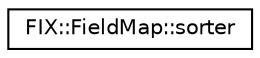 digraph "Graphical Class Hierarchy"
{
  edge [fontname="Helvetica",fontsize="10",labelfontname="Helvetica",labelfontsize="10"];
  node [fontname="Helvetica",fontsize="10",shape=record];
  rankdir="LR";
  Node0 [label="FIX::FieldMap::sorter",height=0.2,width=0.4,color="black", fillcolor="white", style="filled",URL="$class_f_i_x_1_1_field_map_1_1sorter.html"];
}
